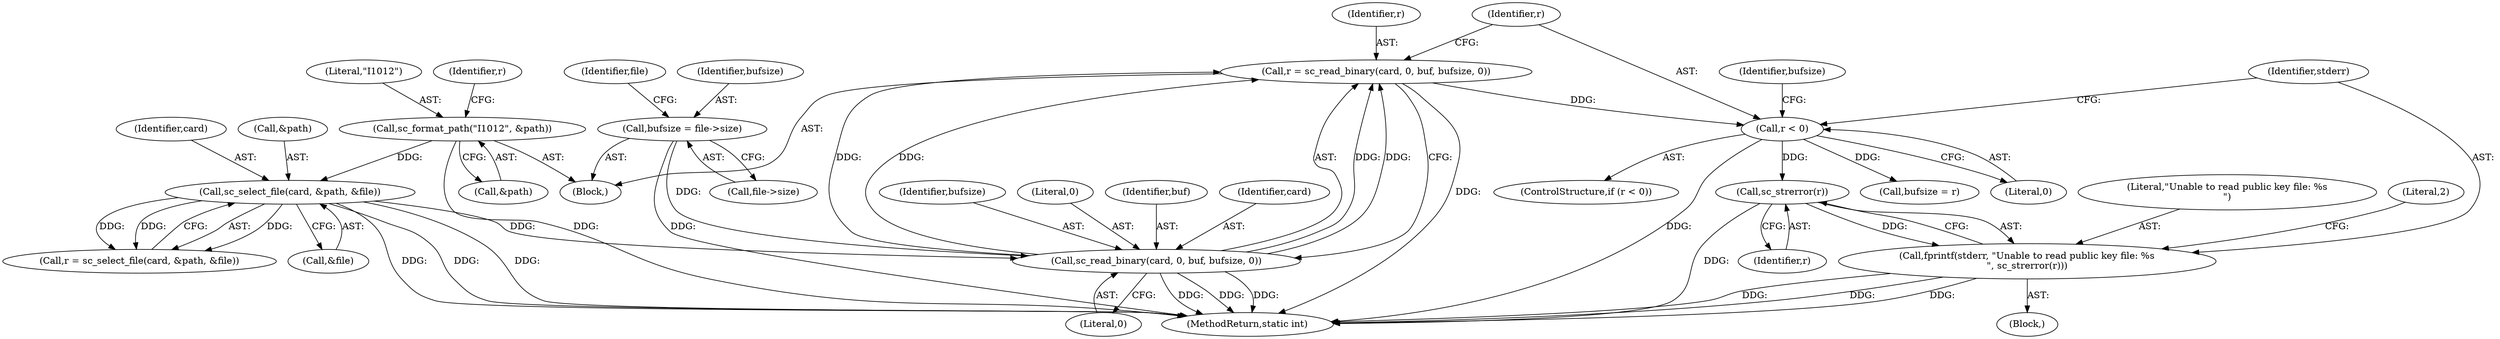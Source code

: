 digraph "0_OpenSC_360e95d45ac4123255a4c796db96337f332160ad#diff-d643a0fa169471dbf2912f4866dc49c5_9@API" {
"1000165" [label="(Call,sc_strerror(r))"];
"1000158" [label="(Call,r < 0)"];
"1000149" [label="(Call,r = sc_read_binary(card, 0, buf, bufsize, 0))"];
"1000151" [label="(Call,sc_read_binary(card, 0, buf, bufsize, 0))"];
"1000126" [label="(Call,sc_select_file(card, &path, &file))"];
"1000120" [label="(Call,sc_format_path(\"I1012\", &path))"];
"1000142" [label="(Call,bufsize = file->size)"];
"1000162" [label="(Call,fprintf(stderr, \"Unable to read public key file: %s\n\", sc_strerror(r)))"];
"1000166" [label="(Identifier,r)"];
"1000126" [label="(Call,sc_select_file(card, &path, &file))"];
"1000128" [label="(Call,&path)"];
"1000122" [label="(Call,&path)"];
"1000151" [label="(Call,sc_read_binary(card, 0, buf, bufsize, 0))"];
"1000130" [label="(Call,&file)"];
"1000143" [label="(Identifier,bufsize)"];
"1000157" [label="(ControlStructure,if (r < 0))"];
"1000155" [label="(Identifier,bufsize)"];
"1000165" [label="(Call,sc_strerror(r))"];
"1000120" [label="(Call,sc_format_path(\"I1012\", &path))"];
"1000161" [label="(Block,)"];
"1000156" [label="(Literal,0)"];
"1000142" [label="(Call,bufsize = file->size)"];
"1000164" [label="(Literal,\"Unable to read public key file: %s\n\")"];
"1000148" [label="(Identifier,file)"];
"1000160" [label="(Literal,0)"];
"1000169" [label="(Call,bufsize = r)"];
"1000124" [label="(Call,r = sc_select_file(card, &path, &file))"];
"1000153" [label="(Literal,0)"];
"1000159" [label="(Identifier,r)"];
"1000125" [label="(Identifier,r)"];
"1000162" [label="(Call,fprintf(stderr, \"Unable to read public key file: %s\n\", sc_strerror(r)))"];
"1000127" [label="(Identifier,card)"];
"1000168" [label="(Literal,2)"];
"1000163" [label="(Identifier,stderr)"];
"1000102" [label="(Block,)"];
"1000149" [label="(Call,r = sc_read_binary(card, 0, buf, bufsize, 0))"];
"1000154" [label="(Identifier,buf)"];
"1000170" [label="(Identifier,bufsize)"];
"1000152" [label="(Identifier,card)"];
"1000231" [label="(MethodReturn,static int)"];
"1000150" [label="(Identifier,r)"];
"1000158" [label="(Call,r < 0)"];
"1000121" [label="(Literal,\"I1012\")"];
"1000144" [label="(Call,file->size)"];
"1000165" -> "1000162"  [label="AST: "];
"1000165" -> "1000166"  [label="CFG: "];
"1000166" -> "1000165"  [label="AST: "];
"1000162" -> "1000165"  [label="CFG: "];
"1000165" -> "1000231"  [label="DDG: "];
"1000165" -> "1000162"  [label="DDG: "];
"1000158" -> "1000165"  [label="DDG: "];
"1000158" -> "1000157"  [label="AST: "];
"1000158" -> "1000160"  [label="CFG: "];
"1000159" -> "1000158"  [label="AST: "];
"1000160" -> "1000158"  [label="AST: "];
"1000163" -> "1000158"  [label="CFG: "];
"1000170" -> "1000158"  [label="CFG: "];
"1000158" -> "1000231"  [label="DDG: "];
"1000149" -> "1000158"  [label="DDG: "];
"1000158" -> "1000169"  [label="DDG: "];
"1000149" -> "1000102"  [label="AST: "];
"1000149" -> "1000151"  [label="CFG: "];
"1000150" -> "1000149"  [label="AST: "];
"1000151" -> "1000149"  [label="AST: "];
"1000159" -> "1000149"  [label="CFG: "];
"1000149" -> "1000231"  [label="DDG: "];
"1000151" -> "1000149"  [label="DDG: "];
"1000151" -> "1000149"  [label="DDG: "];
"1000151" -> "1000149"  [label="DDG: "];
"1000151" -> "1000149"  [label="DDG: "];
"1000151" -> "1000156"  [label="CFG: "];
"1000152" -> "1000151"  [label="AST: "];
"1000153" -> "1000151"  [label="AST: "];
"1000154" -> "1000151"  [label="AST: "];
"1000155" -> "1000151"  [label="AST: "];
"1000156" -> "1000151"  [label="AST: "];
"1000151" -> "1000231"  [label="DDG: "];
"1000151" -> "1000231"  [label="DDG: "];
"1000151" -> "1000231"  [label="DDG: "];
"1000126" -> "1000151"  [label="DDG: "];
"1000142" -> "1000151"  [label="DDG: "];
"1000126" -> "1000124"  [label="AST: "];
"1000126" -> "1000130"  [label="CFG: "];
"1000127" -> "1000126"  [label="AST: "];
"1000128" -> "1000126"  [label="AST: "];
"1000130" -> "1000126"  [label="AST: "];
"1000124" -> "1000126"  [label="CFG: "];
"1000126" -> "1000231"  [label="DDG: "];
"1000126" -> "1000231"  [label="DDG: "];
"1000126" -> "1000231"  [label="DDG: "];
"1000126" -> "1000124"  [label="DDG: "];
"1000126" -> "1000124"  [label="DDG: "];
"1000126" -> "1000124"  [label="DDG: "];
"1000120" -> "1000126"  [label="DDG: "];
"1000120" -> "1000102"  [label="AST: "];
"1000120" -> "1000122"  [label="CFG: "];
"1000121" -> "1000120"  [label="AST: "];
"1000122" -> "1000120"  [label="AST: "];
"1000125" -> "1000120"  [label="CFG: "];
"1000120" -> "1000231"  [label="DDG: "];
"1000142" -> "1000102"  [label="AST: "];
"1000142" -> "1000144"  [label="CFG: "];
"1000143" -> "1000142"  [label="AST: "];
"1000144" -> "1000142"  [label="AST: "];
"1000148" -> "1000142"  [label="CFG: "];
"1000142" -> "1000231"  [label="DDG: "];
"1000162" -> "1000161"  [label="AST: "];
"1000163" -> "1000162"  [label="AST: "];
"1000164" -> "1000162"  [label="AST: "];
"1000168" -> "1000162"  [label="CFG: "];
"1000162" -> "1000231"  [label="DDG: "];
"1000162" -> "1000231"  [label="DDG: "];
"1000162" -> "1000231"  [label="DDG: "];
}
